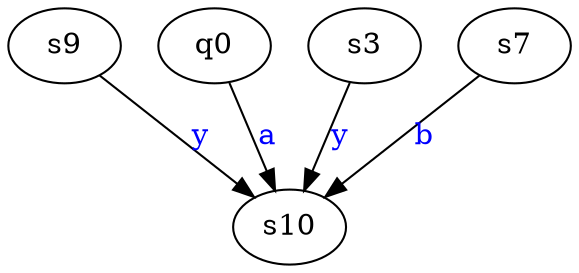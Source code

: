 digraph G {
	"s9"->"s10"[ label=<<font color="blue">y</font>> ];
	"q0"->"s10"[ label=<<font color="blue">a</font>> ];
	"s3"->"s10"[ label=<<font color="blue">y</font>> ];
	"s7"->"s10"[ label=<<font color="blue">b</font>> ];
	"q0";
	"s10";
	"s3";
	"s7";
	"s9";

}
